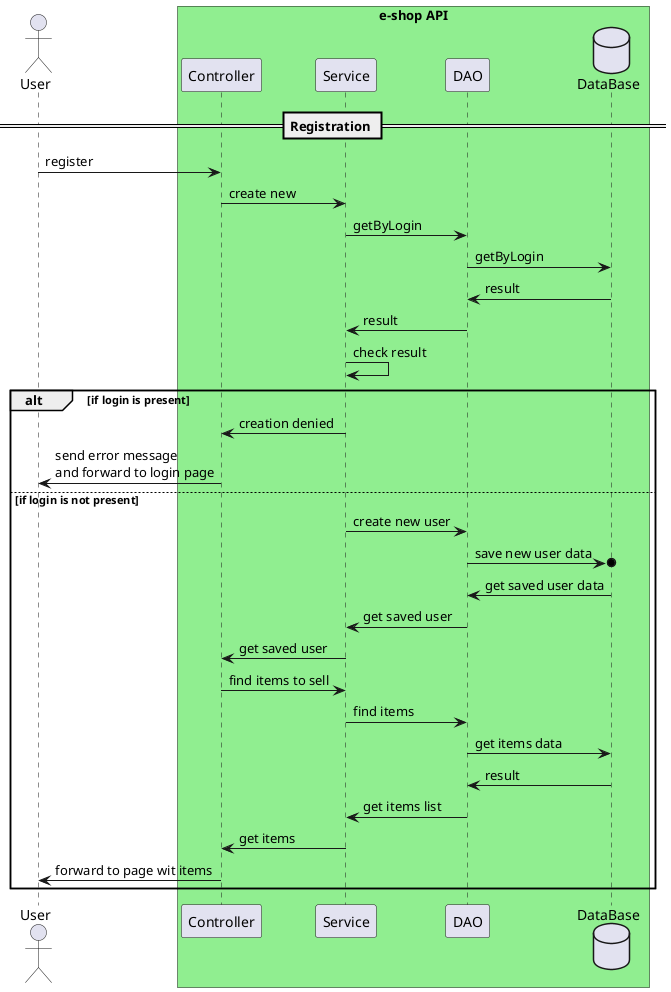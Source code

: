 @startuml

actor "User" as user
box "e-shop API" #lightgreen
    participant "Controller" as cont
    participant "Service" as serv
    participant "DAO" as dao
    database "DataBase" as db
end box

== Registration ==
    user -> cont: register
    cont -> serv: create new
    serv -> dao: getByLogin
    dao -> db: getByLogin
    dao <- db: result
    serv <- dao: result
    serv -> serv: check result
    alt if login is present
        cont <- serv: creation denied
        user <- cont: send error message \nand forward to login page
    else if login is not present
        serv -> dao: create new user
        dao ->o db: save new user data
        dao <- db: get saved user data
        serv <- dao: get saved user
        cont <- serv: get saved user
        cont -> serv: find items to sell
        serv -> dao: find items
        dao -> db: get items data
        dao <- db: result
        serv <- dao: get items list
        cont <- serv: get items

        user <- cont: forward to page wit items
    end alt




@enduml